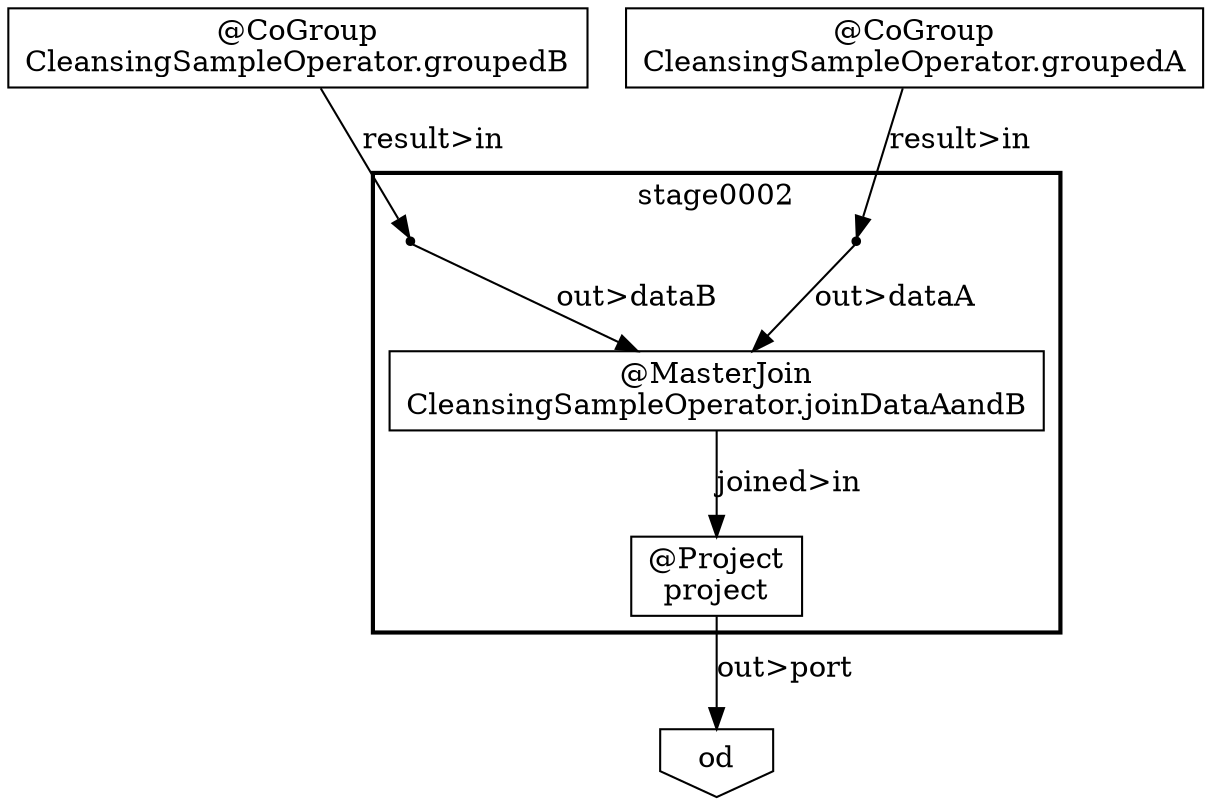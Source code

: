 digraph {
    "ec48776d-2b78-44ee-884b-918d81d1d05f" [shape=box, label="@CoGroup\nCleansingSampleOperator.groupedB"];
    "6c55a709-7edc-4719-8402-bb8e94bd005f" [shape=invhouse, label="od"];
    subgraph "cluster_cb52ba6b-e22d-4ac7-89b6-2aae4873d9a0" {
        label = "stage0002";
        style = bold;
        "d494c17e-7c5f-4a30-93d4-51d0fba1c4dd" [shape=point];
        "9d57c68b-7e20-47a5-8ee9-d6bb44214a87" [shape=point];
        "bb988ecc-9e17-4502-9cde-3e81459514d8" [shape=box, label="@Project\nproject"];
        "45f5e62b-8d30-41df-b9ff-7ec0f1107409" [shape=box, label="@MasterJoin\nCleansingSampleOperator.joinDataAandB"];
    }
    "f3b94e47-c868-4ca7-8c35-08d5d1061580" [shape=box, label="@CoGroup\nCleansingSampleOperator.groupedA"];
    "f3b94e47-c868-4ca7-8c35-08d5d1061580" -> "9d57c68b-7e20-47a5-8ee9-d6bb44214a87" [label="result>in"];
    "ec48776d-2b78-44ee-884b-918d81d1d05f" -> "d494c17e-7c5f-4a30-93d4-51d0fba1c4dd" [label="result>in"];
    "d494c17e-7c5f-4a30-93d4-51d0fba1c4dd" -> "45f5e62b-8d30-41df-b9ff-7ec0f1107409" [label="out>dataB"];
    "9d57c68b-7e20-47a5-8ee9-d6bb44214a87" -> "45f5e62b-8d30-41df-b9ff-7ec0f1107409" [label="out>dataA"];
    "bb988ecc-9e17-4502-9cde-3e81459514d8" -> "6c55a709-7edc-4719-8402-bb8e94bd005f" [label="out>port"];
    "45f5e62b-8d30-41df-b9ff-7ec0f1107409" -> "bb988ecc-9e17-4502-9cde-3e81459514d8" [label="joined>in"];
}
